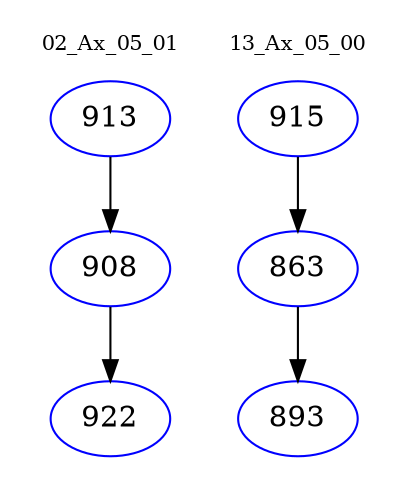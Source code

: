 digraph{
subgraph cluster_0 {
color = white
label = "02_Ax_05_01";
fontsize=10;
T0_913 [label="913", color="blue"]
T0_913 -> T0_908 [color="black"]
T0_908 [label="908", color="blue"]
T0_908 -> T0_922 [color="black"]
T0_922 [label="922", color="blue"]
}
subgraph cluster_1 {
color = white
label = "13_Ax_05_00";
fontsize=10;
T1_915 [label="915", color="blue"]
T1_915 -> T1_863 [color="black"]
T1_863 [label="863", color="blue"]
T1_863 -> T1_893 [color="black"]
T1_893 [label="893", color="blue"]
}
}
